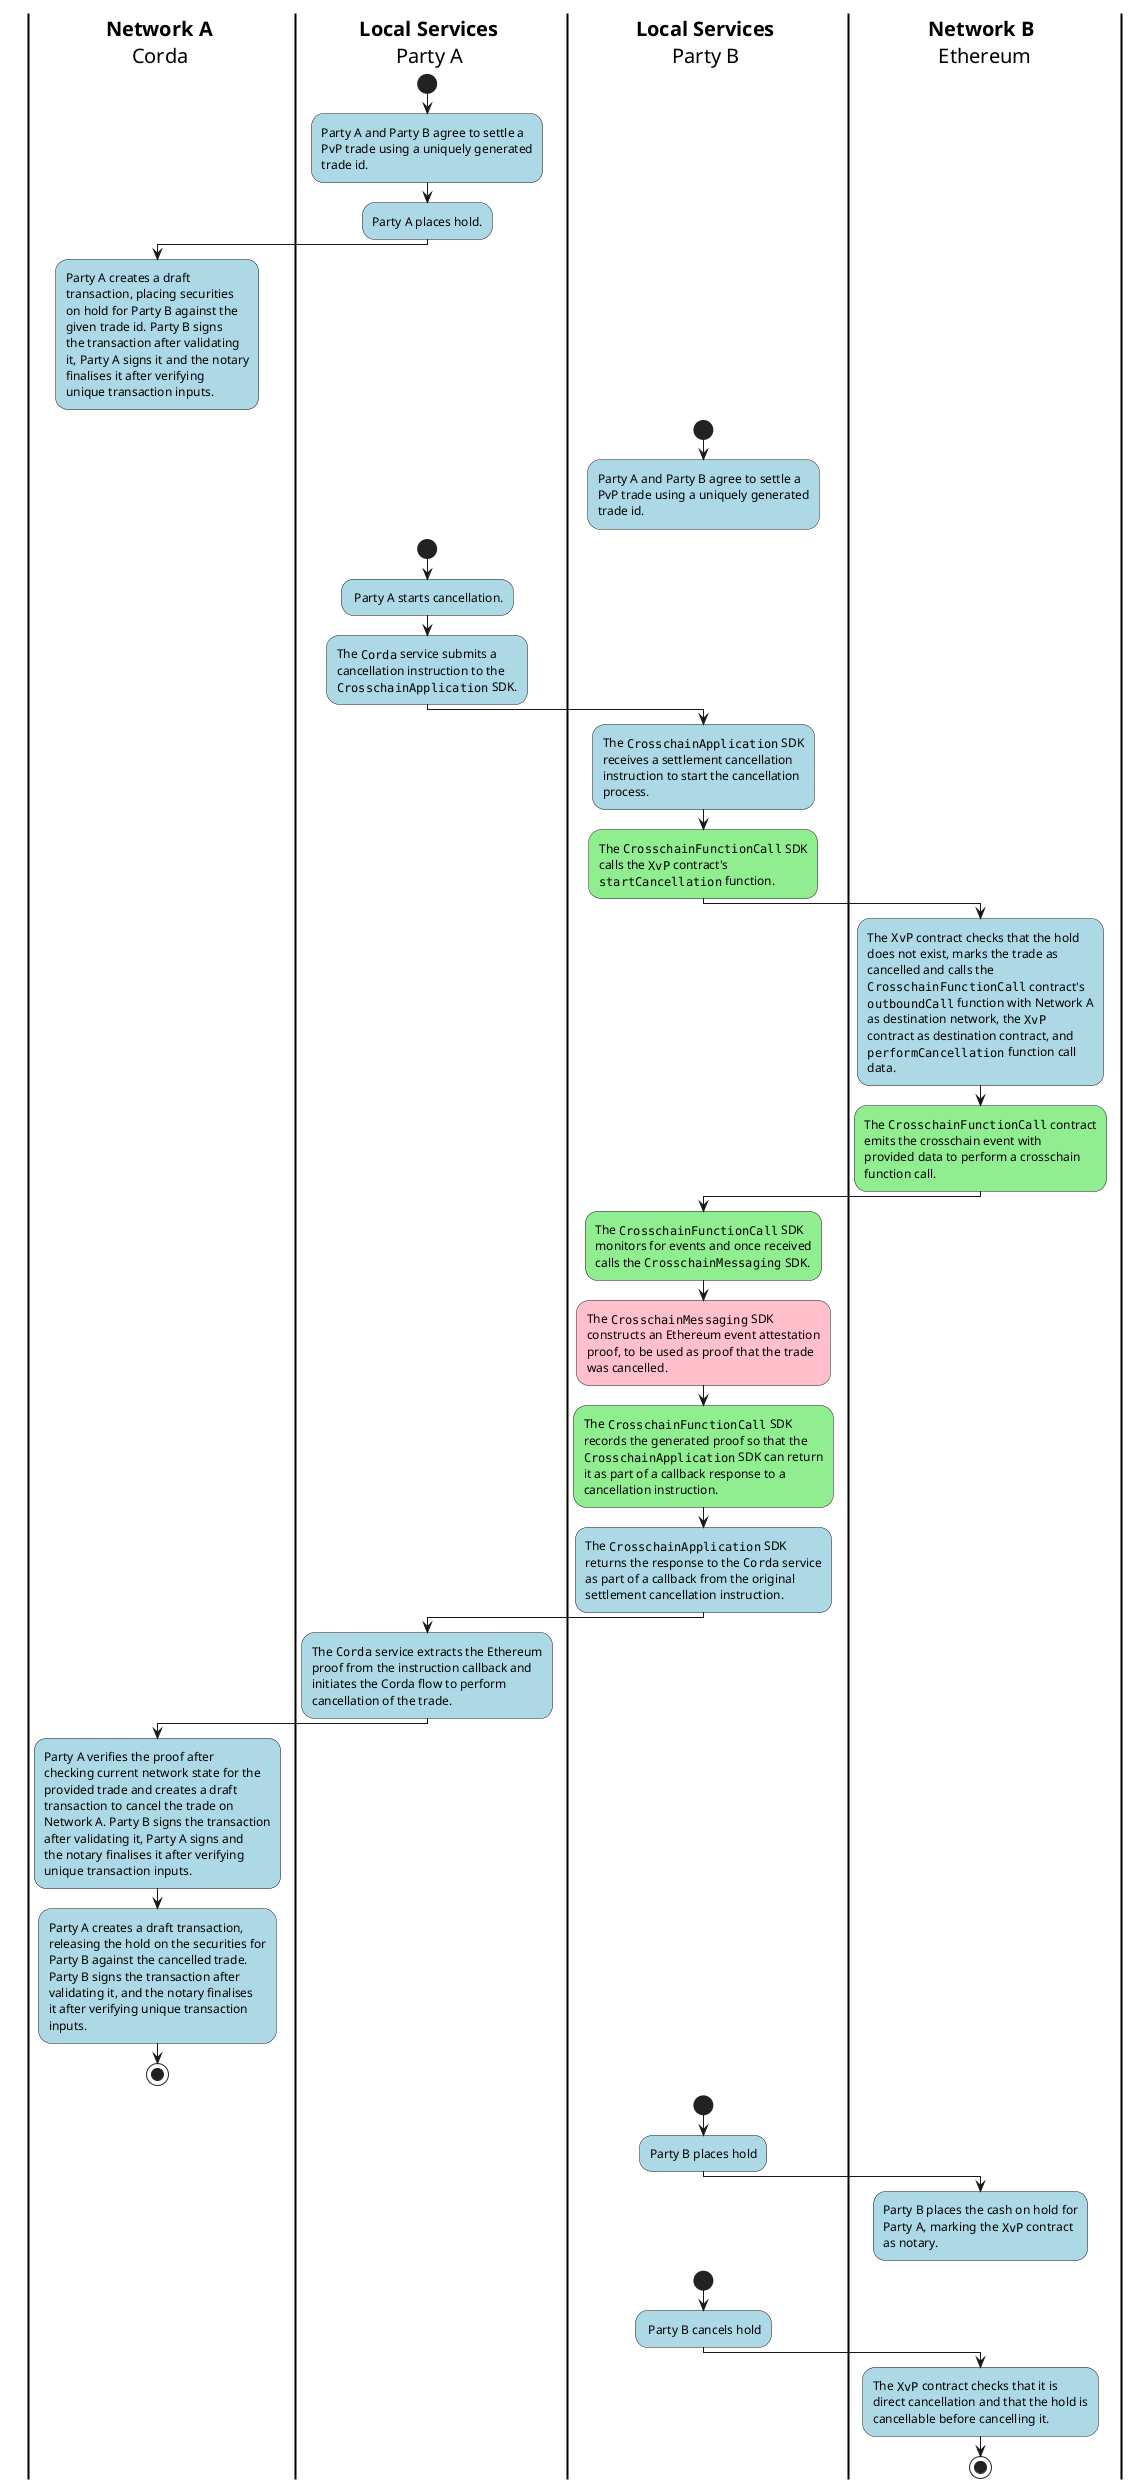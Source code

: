 @startuml 2_3_1_dvp_cancellation_on_follow_ledger_activity_diagram
skinparam ActivityBackgroundColor LightBlue
skinparam activityDiamondBackgroundColor transparent
skinparam defaultTextAlignment left
skinparam shadowing false
skinparam Swimlane {
  TitleFontColor black
  TitleFontSize 20
  BorderColor black
  BorderThickness 2
  width 500
}

| **Network A**\n      Corda |
| **Local Services**\n        Party A |
| **Local Services**\n        Party B |
| **Local Services**\n        Party A |

  start
  :Party A and Party B agree to settle a
  PvP trade using a uniquely generated
  trade id.;
  :Party A places hold.;

| **Network A**\n      Corda |

  :Party A creates a draft
  transaction, placing securities
  on hold for Party B against the
  given trade id. Party B signs
  the transaction after validating
  it, Party A signs it and the notary
  finalises it after verifying
  unique transaction inputs.;
  detach

| **Local Services**\n        Party B |

  start
  :Party A and Party B agree to settle a
  PvP trade using a uniquely generated
  trade id.;
  detach

| **Local Services**\n        Party A |

  start
  : Party A starts cancellation.;
  :The ""Corda"" service submits a
  cancellation instruction to the
  ""CrosschainApplication"" SDK.;

| **Local Services**\n        Party B |

  :The ""CrosschainApplication"" SDK
  receives a settlement cancellation
  instruction to start the cancellation
  process.;
  #lightGreen:The ""CrosschainFunctionCall"" SDK
  calls the ""XvP"" contract's
  ""startCancellation"" function.;

| **Network B**\n   Ethereum |

  :The ""XvP"" contract checks that the hold
  does not exist, marks the trade as
  cancelled and calls the
  ""CrosschainFunctionCall"" contract's
  ""outboundCall"" function with Network A
  as destination network, the ""XvP""
  contract as destination contract, and
  ""performCancellation"" function call
  data.;
  #lightGreen:The ""CrosschainFunctionCall"" contract
  emits the crosschain event with
  provided data to perform a crosschain
  function call.;

| **Local Services**\n        Party B |

  #lightGreen:The ""CrosschainFunctionCall"" SDK
  monitors for events and once received
  calls the ""CrosschainMessaging"" SDK.;
  #Pink:The ""CrosschainMessaging"" SDK
  constructs an Ethereum event attestation
  proof, to be used as proof that the trade
  was cancelled.;
  #lightGreen:The ""CrosschainFunctionCall"" SDK
  records the generated proof so that the
  ""CrosschainApplication"" SDK can return
  it as part of a callback response to a
  cancellation instruction.;
  :The ""CrosschainApplication"" SDK
  returns the response to the ""Corda"" service
  as part of a callback from the original
  settlement cancellation instruction.;

| **Local Services**\n        Party A |

  :The ""Corda"" service extracts the Ethereum
  proof from the instruction callback and
  initiates the Corda flow to perform
  cancellation of the trade.;

| **Network A**\n      Corda |

  :Party A verifies the proof after
  checking current network state for the
  provided trade and creates a draft
  transaction to cancel the trade on
  Network A. Party B signs the transaction
  after validating it, Party A signs and
  the notary finalises it after verifying
  unique transaction inputs.;

  :Party A creates a draft transaction,
  releasing the hold on the securities for
  Party B against the cancelled trade.
  Party B signs the transaction after
  validating it, and the notary finalises
  it after verifying unique transaction
  inputs.;
  stop

| **Local Services**\n        Party B |

  start
  :Party B places hold;

| **Network B**\n   Ethereum |

  :Party B places the cash on hold for
  Party A, marking the ""XvP"" contract
  as notary.;
  detach

| **Local Services**\n        Party B |

  start
  : Party B cancels hold;
| **Network B**\n   Ethereum |

  :The ""XvP"" contract checks that it is
  direct cancellation and that the hold is
  cancellable before cancelling it.;
  stop

@enduml

